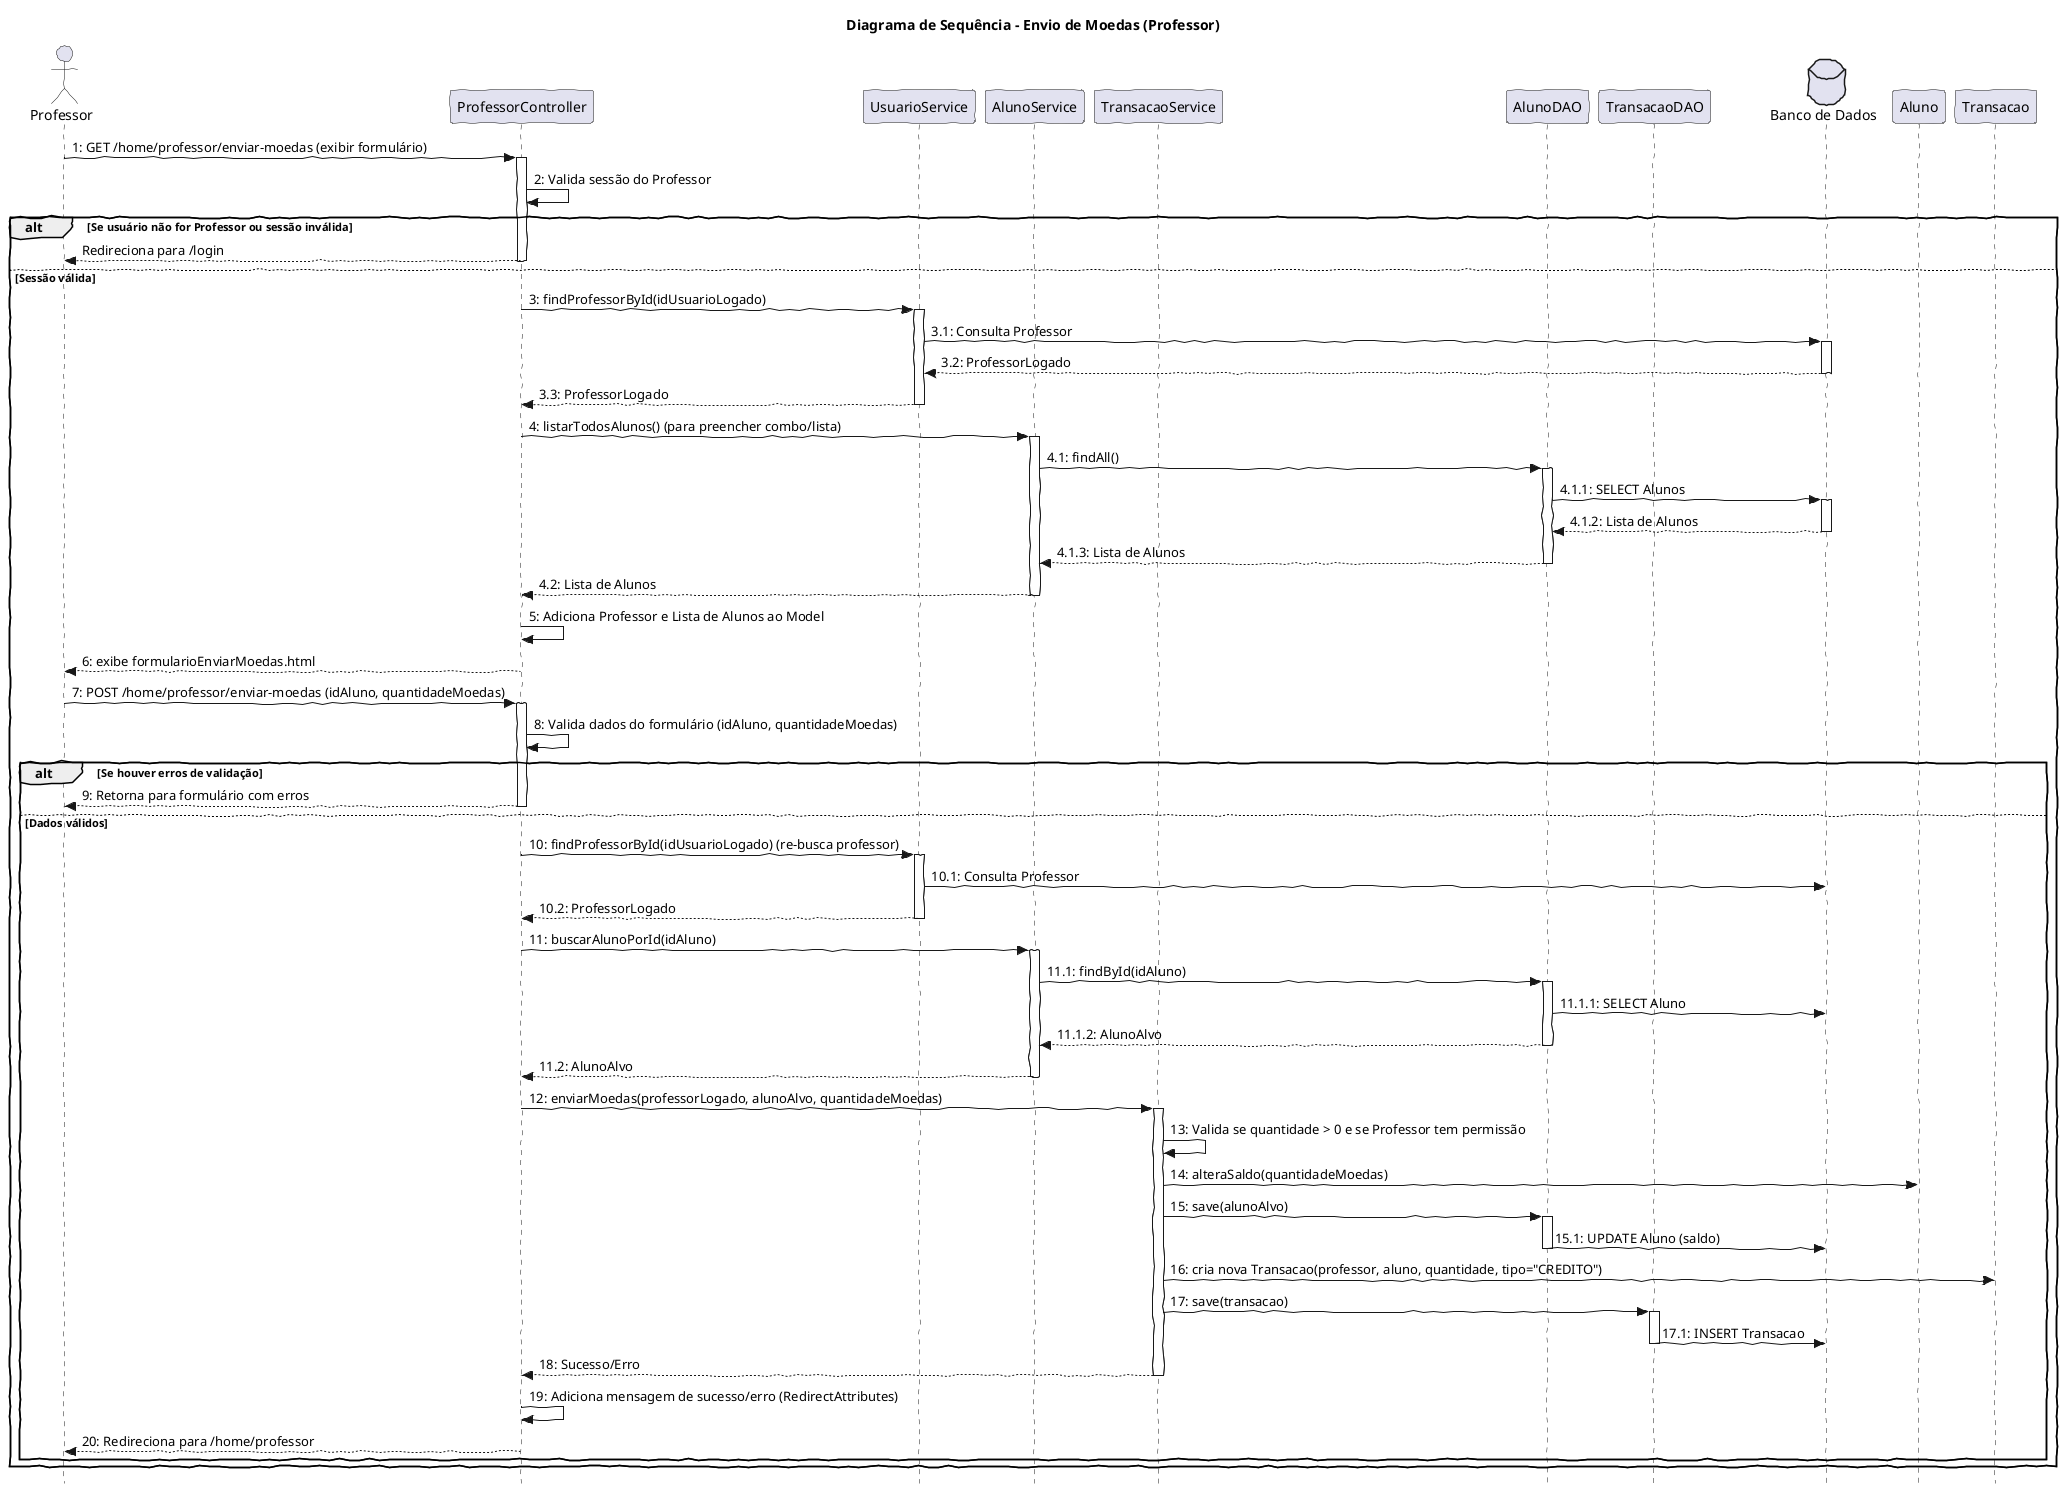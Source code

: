 @startuml Envio de Moedas (Professor)
skinparam handwritten true
skinparam style strictuml

title Diagrama de Sequência - Envio de Moedas (Professor)

actor Professor as P
participant ProfessorController as PC
participant UsuarioService as US
participant AlunoService as AS
participant TransacaoService as TS
participant AlunoDAO as ADAOS
participant TransacaoDAO as TDAO
database "Banco de Dados" as DB

P -> PC : 1: GET /home/professor/enviar-moedas (exibir formulário)
activate PC
PC -> PC : 2: Valida sessão do Professor
alt Se usuário não for Professor ou sessão inválida
    PC --> P : Redireciona para /login
    deactivate PC
else Sessão válida
    PC -> US : 3: findProfessorById(idUsuarioLogado)
    activate US
    US -> DB : 3.1: Consulta Professor
    activate DB
    DB --> US : 3.2: ProfessorLogado
    deactivate DB
    US --> PC : 3.3: ProfessorLogado
    deactivate US

    PC -> AS : 4: listarTodosAlunos() (para preencher combo/lista)
    activate AS
    AS -> ADAOS : 4.1: findAll()
    activate ADAOS
    ADAOS -> DB : 4.1.1: SELECT Alunos
    activate DB
    DB --> ADAOS : 4.1.2: Lista de Alunos
    deactivate DB
    ADAOS --> AS : 4.1.3: Lista de Alunos
    deactivate ADAOS
    AS --> PC : 4.2: Lista de Alunos
    deactivate AS

    PC -> PC : 5: Adiciona Professor e Lista de Alunos ao Model
    PC --> P : 6: exibe formularioEnviarMoedas.html
    deactivate PC

    P -> PC : 7: POST /home/professor/enviar-moedas (idAluno, quantidadeMoedas)
    activate PC
    PC -> PC : 8: Valida dados do formulário (idAluno, quantidadeMoedas)

    alt Se houver erros de validação
        PC --> P : 9: Retorna para formulário com erros
        deactivate PC
    else Dados válidos
        PC -> US : 10: findProfessorById(idUsuarioLogado) (re-busca professor)
        activate US
        US -> DB : 10.1: Consulta Professor
        deactivate DB
        US --> PC : 10.2: ProfessorLogado
        deactivate US

        PC -> AS : 11: buscarAlunoPorId(idAluno)
        activate AS
        AS -> ADAOS : 11.1: findById(idAluno)
        activate ADAOS
        ADAOS -> DB : 11.1.1: SELECT Aluno
        deactivate DB
        ADAOS --> AS : 11.1.2: AlunoAlvo
        deactivate ADAOS
        AS --> PC : 11.2: AlunoAlvo
        deactivate AS

        PC -> TS : 12: enviarMoedas(professorLogado, alunoAlvo, quantidadeMoedas)
        activate TS
        TS -> TS : 13: Valida se quantidade > 0 e se Professor tem permissão
        TS -> Aluno : 14: alteraSaldo(quantidadeMoedas)
        TS -> ADAOS : 15: save(alunoAlvo)
        activate ADAOS
        ADAOS -> DB : 15.1: UPDATE Aluno (saldo)
        deactivate ADAOS
        deactivate ADAOS

        TS -> Transacao : 16: cria nova Transacao(professor, aluno, quantidade, tipo="CREDITO")
        TS -> TDAO : 17: save(transacao)
        activate TDAO
        TDAO -> DB : 17.1: INSERT Transacao
        deactivate DB
        deactivate TDAO
        TS --> PC : 18: Sucesso/Erro
        deactivate TS

        PC -> PC : 19: Adiciona mensagem de sucesso/erro (RedirectAttributes)
        PC --> P : 20: Redireciona para /home/professor
        deactivate PC
    end
end
@enduml
